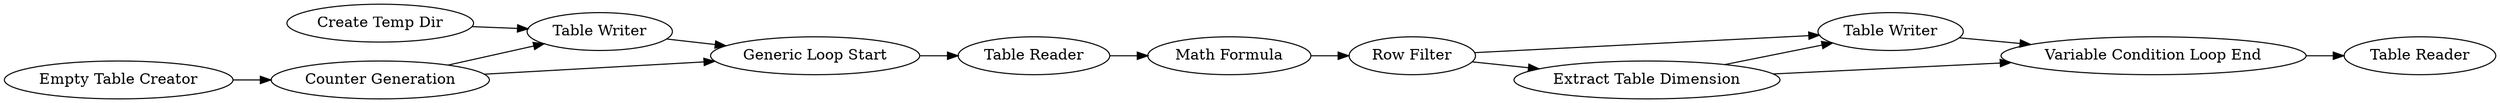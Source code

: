 digraph {
	3 -> 7
	7 -> 4
	3 -> 4
	11 -> 8
	12 -> 5
	5 -> 13
	12 -> 8
	11 -> 12
	9 -> 10
	8 -> 5
	6 -> 7
	10 -> 11
	1 -> 3
	4 -> 9
	5 [label="Variable Condition Loop End"]
	13 [label="Table Reader"]
	1 [label="Empty Table Creator"]
	7 [label="Table Writer"]
	9 [label="Table Reader"]
	11 [label="Row Filter"]
	4 [label="Generic Loop Start"]
	6 [label="Create Temp Dir"]
	8 [label="Table Writer"]
	12 [label="Extract Table Dimension"]
	3 [label="Counter Generation"]
	10 [label="Math Formula"]
	rankdir=LR
}
